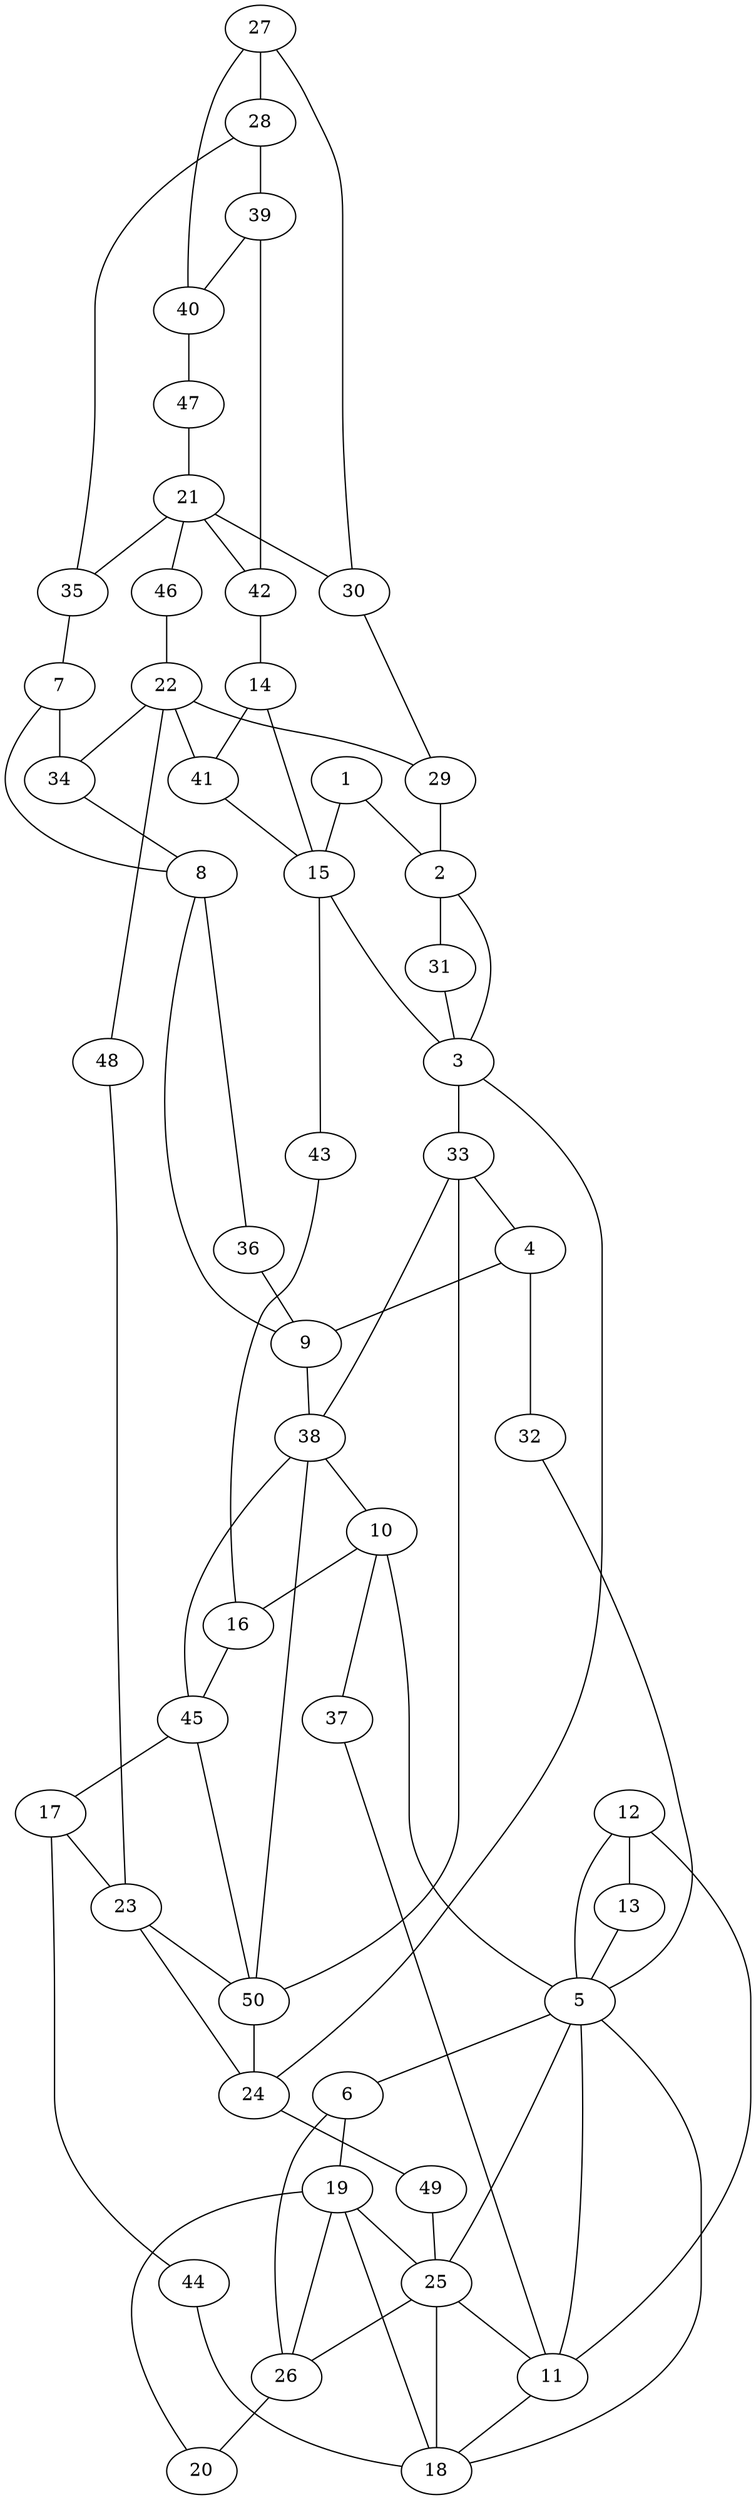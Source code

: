 graph pdb1nn4 {
	1	 [aaLength=15,
		sequence=SQMKKIAFGCDHVGF,
		type=0];
	15	 [aaLength=15,
		sequence=EVIDKGTWSSERTDY,
		type=0];
	1 -- 15	 [distance0="31.57181",
		frequency=1,
		type0=3];
	2	 [aaLength=15,
		sequence=EVIDKGTWSSERTDY,
		type=0];
	1 -- 2	 [distance0="31.06537",
		frequency=1,
		type0=2];
	3	 [aaLength=10,
		sequence=GGEVDGGILI,
		type=0];
	2 -- 3	 [distance0="29.07364",
		frequency=1,
		type0=2];
	31	 [aaLength=6,
		sequence=SQVALA,
		type=1];
	2 -- 31	 [distance0="4.0",
		frequency=1,
		type0=4];
	33	 [aaLength=3,
		sequence=GIS,
		type=1];
	3 -- 33	 [distance0="5.0",
		frequency=1,
		type0=4];
	4	 [aaLength=13,
		sequence=ANKFAGIRAVVCS,
		type=0];
	9	 [aaLength=10,
		sequence=GGEVDGGILI,
		type=0];
	4 -- 9	 [distance0="20.91773",
		frequency=1,
		type0=3];
	32	 [aaLength=5,
		sequence=YSAQL,
		type=1];
	4 -- 32	 [distance0="2.0",
		frequency=1,
		type0=4];
	5	 [aaLength=15,
		sequence=NDTNVLAFGSRVVGL,
		type=0];
	6	 [aaLength=10,
		sequence=AWLGAQYEGG,
		type=0];
	5 -- 6	 [distance0="8.0",
		frequency=1,
		type0=4];
	11	 [aaLength=15,
		sequence=NDTNVLAFGSRVVGL,
		type=0];
	5 -- 11	 [distance0="10.44764",
		frequency=1,
		type0=1];
	18	 [aaLength=15,
		sequence=NDTNVLAFGSRVVGL,
		type=0];
	5 -- 18	 [distance0="16.50791",
		frequency=1,
		type0=2];
	25	 [aaLength=15,
		sequence=NDTNVLAFGSRVVGL,
		type=0];
	5 -- 25	 [distance0="20.61381",
		frequency=1,
		type0=3];
	19	 [aaLength=6,
		sequence=IVDAWL,
		type=0];
	6 -- 19	 [distance0="13.89536",
		frequency=1,
		type0=2];
	7	 [aaLength=15,
		sequence=SQMKKIAFGCDHVGF,
		type=0];
	8	 [aaLength=15,
		sequence=EVIDKGTWSSERTDY,
		type=0];
	7 -- 8	 [distance0="30.05351",
		frequency=1,
		type0=2];
	34	 [aaLength=4,
		sequence=KHEI,
		type=1];
	7 -- 34	 [distance0="2.0",
		frequency=1,
		type0=4];
	8 -- 9	 [distance0="29.38146",
		frequency=1,
		type0=2];
	36	 [aaLength=6,
		sequence=SQVALA,
		type=1];
	8 -- 36	 [distance0="4.0",
		frequency=1,
		type0=4];
	38	 [aaLength=3,
		sequence=GIS,
		type=1];
	9 -- 38	 [distance0="5.0",
		frequency=1,
		type0=4];
	10	 [aaLength=13,
		sequence=ANKFAGIRAVVCS,
		type=0];
	10 -- 5	 [distance0="24.50428",
		frequency=1,
		type0=3];
	16	 [aaLength=9,
		sequence=GGEVDGGIL,
		type=0];
	10 -- 16	 [distance0="22.40136",
		frequency=1,
		type0=2];
	37	 [aaLength=5,
		sequence=YSAQL,
		type=1];
	10 -- 37	 [distance0="2.0",
		frequency=1,
		type0=4];
	11 -- 18	 [distance0="20.23363",
		frequency=1,
		type0=2];
	12	 [aaLength=3,
		sequence=KMI,
		type=0];
	13	 [aaLength=12,
		sequence=VDAWLGAQYEGG,
		type=0];
	12 -- 13	 [distance0="8.628239",
		distance1="0.0",
		frequency=2,
		type0=1,
		type1=5];
	12 -- 5	 [distance0="23.53369",
		frequency=1,
		type0=2];
	12 -- 11	 [distance0="26.67254",
		frequency=1,
		type0=3];
	13 -- 5	 [distance0="22.44613",
		frequency=1,
		type0=3];
	14	 [aaLength=15,
		sequence=SQMKKIAFGCDHVGF,
		type=0];
	14 -- 15	 [distance0="31.21913",
		frequency=1,
		type0=3];
	41	 [aaLength=4,
		sequence=KHEI,
		type=1];
	14 -- 41	 [distance0="2.0",
		frequency=1,
		type0=4];
	15 -- 3	 [distance0="27.35013",
		frequency=1,
		type0=3];
	43	 [aaLength=6,
		sequence=SQVALA,
		type=1];
	15 -- 43	 [distance0="4.0",
		frequency=1,
		type0=4];
	45	 [aaLength=3,
		sequence=GIS,
		type=1];
	16 -- 45	 [distance0="6.0",
		frequency=1,
		type0=4];
	17	 [aaLength=13,
		sequence=ANKFAGIRAVVCS,
		type=0];
	23	 [aaLength=10,
		sequence=GGEVDGGILI,
		type=0];
	17 -- 23	 [distance0="21.03992",
		frequency=1,
		type0=3];
	44	 [aaLength=5,
		sequence=YSAQL,
		type=1];
	17 -- 44	 [distance0="2.0",
		frequency=1,
		type0=4];
	18 -- 19	 [distance0="5.0",
		frequency=1,
		type0=4];
	18 -- 25	 [distance0="7.584751",
		frequency=1,
		type0=1];
	20	 [aaLength=6,
		sequence=AQYEGG,
		type=0];
	19 -- 20	 [distance0="11.80431",
		distance1="1.0",
		frequency=2,
		type0=1,
		type1=4];
	19 -- 25	 [distance0="22.3971",
		frequency=1,
		type0=3];
	21	 [aaLength=15,
		sequence=SQMKKIAFGCDHVGF,
		type=0];
	30	 [aaLength=6,
		sequence=HSSGLT,
		type=1];
	21 -- 30	 [distance0="17.15826",
		frequency=1,
		type0=1];
	35	 [aaLength=6,
		sequence=HSSGLT,
		type=1];
	21 -- 35	 [distance0="17.15826",
		frequency=1,
		type0=2];
	42	 [aaLength=6,
		sequence=HSSGLT,
		type=1];
	21 -- 42	 [distance0="17.15826",
		frequency=1,
		type0=3];
	46	 [aaLength=4,
		sequence=KHEI,
		type=1];
	21 -- 46	 [distance0="2.0",
		frequency=1,
		type0=4];
	22	 [aaLength=15,
		sequence=EVIDKGTWSSERTDY,
		type=0];
	29	 [aaLength=4,
		sequence=KHEI,
		type=1];
	22 -- 29	 [distance0="21.86896",
		frequency=1,
		type0=1];
	22 -- 34	 [distance0="21.86896",
		frequency=1,
		type0=2];
	22 -- 41	 [distance0="21.86896",
		frequency=1,
		type0=3];
	48	 [aaLength=6,
		sequence=SQVALA,
		type=1];
	22 -- 48	 [distance0="4.0",
		frequency=1,
		type0=4];
	50	 [aaLength=3,
		sequence=GIS,
		type=1];
	23 -- 50	 [distance0="5.0",
		frequency=1,
		type0=4];
	24	 [aaLength=13,
		sequence=ANKFAGIRAVVCS,
		type=0];
	24 -- 3	 [distance0="22.19753",
		frequency=1,
		type0=2];
	24 -- 23	 [distance0="23.52865",
		frequency=1,
		type0=3];
	49	 [aaLength=5,
		sequence=YSAQL,
		type=1];
	24 -- 49	 [distance0="2.0",
		frequency=1,
		type0=4];
	25 -- 11	 [distance0="20.505",
		frequency=1,
		type0=2];
	26	 [aaLength=11,
		sequence=WLGAQYEGGRH,
		type=0];
	25 -- 26	 [distance0="9.0",
		frequency=1,
		type0=4];
	26 -- 6	 [distance0="21.49784",
		frequency=1,
		type0=1];
	26 -- 19	 [distance0="23.99702",
		frequency=1,
		type0=3];
	26 -- 20	 [distance0="22.32475",
		frequency=1,
		type0=2];
	27	 [aaLength=3,
		sequence=AIE,
		type=1];
	28	 [aaLength=3,
		sequence=AIE,
		type=1];
	27 -- 28	 [distance0="0.0",
		frequency=1,
		type0=1];
	27 -- 30	 [distance0="4.0",
		frequency=1,
		type0=4];
	28 -- 35	 [distance0="4.0",
		frequency=1,
		type0=4];
	39	 [aaLength=3,
		sequence=AIE,
		type=1];
	28 -- 39	 [distance0="0.0",
		frequency=1,
		type0=2];
	29 -- 2	 [distance0="9.0",
		frequency=1,
		type0=4];
	30 -- 29	 [distance0="20.0",
		frequency=1,
		type0=4];
	31 -- 3	 [distance0="2.0",
		frequency=1,
		type0=4];
	32 -- 5	 [distance0="4.0",
		frequency=1,
		type0=4];
	33 -- 4	 [distance0="2.0",
		frequency=1,
		type0=4];
	33 -- 38	 [distance0="0.0",
		frequency=1,
		type0=1];
	34 -- 8	 [distance0="9.0",
		frequency=1,
		type0=4];
	35 -- 7	 [distance0="3.0",
		frequency=1,
		type0=4];
	36 -- 9	 [distance0="2.0",
		frequency=1,
		type0=4];
	37 -- 11	 [distance0="4.0",
		frequency=1,
		type0=4];
	38 -- 10	 [distance0="2.0",
		frequency=1,
		type0=4];
	38 -- 45	 [distance0="0.0",
		frequency=1,
		type0=2];
	40	 [aaLength=3,
		sequence=AIE,
		type=1];
	39 -- 40	 [distance0="0.0",
		frequency=1,
		type0=3];
	39 -- 42	 [distance0="4.0",
		frequency=1,
		type0=4];
	40 -- 27	 [distance0="0.0",
		frequency=1,
		type0=1];
	47	 [aaLength=6,
		sequence=HSSGLT,
		type=1];
	40 -- 47	 [distance0="4.0",
		frequency=1,
		type0=4];
	41 -- 15	 [distance0="9.0",
		frequency=1,
		type0=4];
	42 -- 14	 [distance0="3.0",
		frequency=1,
		type0=4];
	43 -- 16	 [distance0="2.0",
		frequency=1,
		type0=4];
	44 -- 18	 [distance0="4.0",
		frequency=1,
		type0=4];
	45 -- 17	 [distance0="2.0",
		frequency=1,
		type0=4];
	45 -- 50	 [distance0="0.0",
		frequency=1,
		type0=3];
	46 -- 22	 [distance0="9.0",
		frequency=1,
		type0=4];
	47 -- 21	 [distance0="3.0",
		frequency=1,
		type0=4];
	48 -- 23	 [distance0="2.0",
		frequency=1,
		type0=4];
	49 -- 25	 [distance0="4.0",
		frequency=1,
		type0=4];
	50 -- 24	 [distance0="2.0",
		frequency=1,
		type0=4];
	50 -- 33	 [distance0="0.0",
		frequency=1,
		type0=1];
	50 -- 38	 [distance0="0.0",
		frequency=1,
		type0=2];
}
